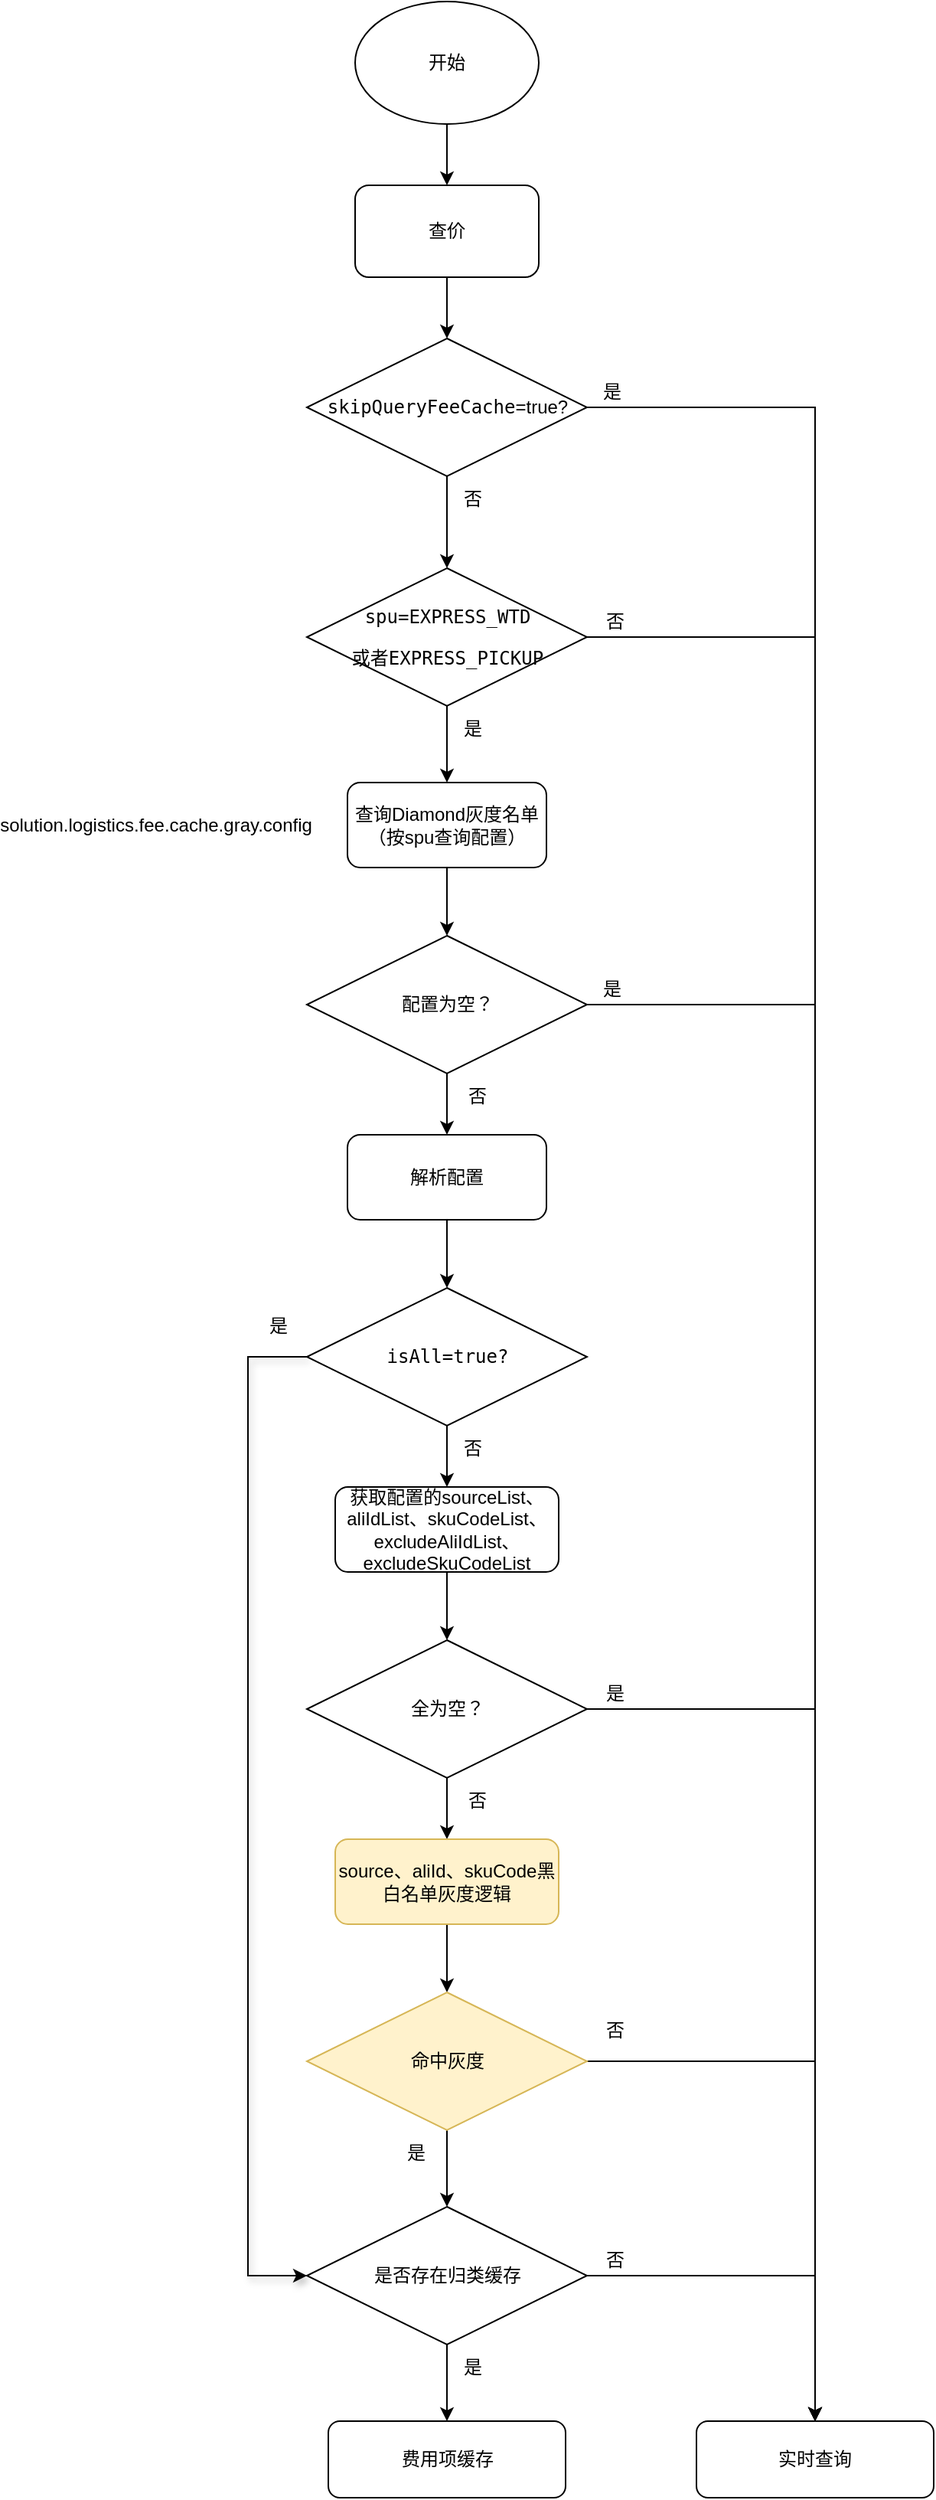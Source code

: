 <mxfile version="27.0.6">
  <diagram name="第 1 页" id="TPPGtjHfXh9HnJe1UCOh">
    <mxGraphModel dx="1298" dy="706" grid="1" gridSize="10" guides="1" tooltips="1" connect="1" arrows="1" fold="1" page="1" pageScale="1" pageWidth="827" pageHeight="1169" math="0" shadow="0">
      <root>
        <mxCell id="0" />
        <mxCell id="1" parent="0" />
        <mxCell id="j3raBT1PZoLHUKZPOAPg-1" style="edgeStyle=orthogonalEdgeStyle;rounded=0;orthogonalLoop=1;jettySize=auto;html=1;exitX=0.5;exitY=1;exitDx=0;exitDy=0;entryX=0.5;entryY=0;entryDx=0;entryDy=0;" edge="1" parent="1" source="cltNmSNRFCDmhToncjLq-1" target="cltNmSNRFCDmhToncjLq-2">
          <mxGeometry relative="1" as="geometry" />
        </mxCell>
        <mxCell id="cltNmSNRFCDmhToncjLq-1" value="开始" style="ellipse;whiteSpace=wrap;html=1;fillColor=none;" parent="1" vertex="1">
          <mxGeometry x="280" y="60" width="120" height="80" as="geometry" />
        </mxCell>
        <mxCell id="j3raBT1PZoLHUKZPOAPg-2" style="edgeStyle=orthogonalEdgeStyle;rounded=0;orthogonalLoop=1;jettySize=auto;html=1;exitX=0.5;exitY=1;exitDx=0;exitDy=0;entryX=0.5;entryY=0;entryDx=0;entryDy=0;" edge="1" parent="1" source="cltNmSNRFCDmhToncjLq-2" target="cltNmSNRFCDmhToncjLq-3">
          <mxGeometry relative="1" as="geometry" />
        </mxCell>
        <mxCell id="cltNmSNRFCDmhToncjLq-2" value="查价" style="rounded=1;whiteSpace=wrap;html=1;fillColor=none;" parent="1" vertex="1">
          <mxGeometry x="280" y="180" width="120" height="60" as="geometry" />
        </mxCell>
        <mxCell id="cltNmSNRFCDmhToncjLq-5" style="edgeStyle=orthogonalEdgeStyle;rounded=0;orthogonalLoop=1;jettySize=auto;html=1;exitX=1;exitY=0.5;exitDx=0;exitDy=0;entryX=0.5;entryY=0;entryDx=0;entryDy=0;" parent="1" source="cltNmSNRFCDmhToncjLq-3" target="j3raBT1PZoLHUKZPOAPg-5" edge="1">
          <mxGeometry relative="1" as="geometry">
            <mxPoint x="580" y="470" as="targetPoint" />
          </mxGeometry>
        </mxCell>
        <mxCell id="cltNmSNRFCDmhToncjLq-8" style="edgeStyle=orthogonalEdgeStyle;rounded=0;orthogonalLoop=1;jettySize=auto;html=1;exitX=0.5;exitY=1;exitDx=0;exitDy=0;entryX=0.5;entryY=0;entryDx=0;entryDy=0;" parent="1" source="cltNmSNRFCDmhToncjLq-3" target="cltNmSNRFCDmhToncjLq-7" edge="1">
          <mxGeometry relative="1" as="geometry" />
        </mxCell>
        <mxCell id="cltNmSNRFCDmhToncjLq-3" value="&lt;pre&gt;skipQueryFeeCache&lt;font face=&quot;Helvetica&quot;&gt;&lt;span style=&quot;white-space: normal;&quot;&gt;=true?&lt;/span&gt;&lt;/font&gt;&lt;/pre&gt;" style="rhombus;whiteSpace=wrap;html=1;fillColor=none;" parent="1" vertex="1">
          <mxGeometry x="248.5" y="280" width="183" height="90" as="geometry" />
        </mxCell>
        <mxCell id="cltNmSNRFCDmhToncjLq-6" value="是" style="text;html=1;align=center;verticalAlign=middle;whiteSpace=wrap;rounded=0;" parent="1" vertex="1">
          <mxGeometry x="417.5" y="300" width="60" height="30" as="geometry" />
        </mxCell>
        <mxCell id="cltNmSNRFCDmhToncjLq-15" style="edgeStyle=orthogonalEdgeStyle;rounded=0;orthogonalLoop=1;jettySize=auto;html=1;exitX=0.5;exitY=1;exitDx=0;exitDy=0;entryX=0.5;entryY=0;entryDx=0;entryDy=0;" parent="1" source="cltNmSNRFCDmhToncjLq-7" target="cltNmSNRFCDmhToncjLq-13" edge="1">
          <mxGeometry relative="1" as="geometry" />
        </mxCell>
        <mxCell id="j3raBT1PZoLHUKZPOAPg-6" style="edgeStyle=orthogonalEdgeStyle;rounded=0;orthogonalLoop=1;jettySize=auto;html=1;exitX=1;exitY=0.5;exitDx=0;exitDy=0;entryX=0.5;entryY=0;entryDx=0;entryDy=0;" edge="1" parent="1" source="cltNmSNRFCDmhToncjLq-7" target="j3raBT1PZoLHUKZPOAPg-5">
          <mxGeometry relative="1" as="geometry" />
        </mxCell>
        <mxCell id="cltNmSNRFCDmhToncjLq-7" value="&lt;pre&gt;spu=EXPRESS_WTD&lt;/pre&gt;&lt;pre&gt;或者EXPRESS_PICKUP&lt;/pre&gt;" style="rhombus;whiteSpace=wrap;html=1;fillColor=none;" parent="1" vertex="1">
          <mxGeometry x="248.5" y="430" width="183" height="90" as="geometry" />
        </mxCell>
        <mxCell id="cltNmSNRFCDmhToncjLq-9" value="否" style="text;html=1;align=center;verticalAlign=middle;whiteSpace=wrap;rounded=0;" parent="1" vertex="1">
          <mxGeometry x="327" y="370" width="60" height="30" as="geometry" />
        </mxCell>
        <mxCell id="cltNmSNRFCDmhToncjLq-12" value="否" style="text;html=1;align=center;verticalAlign=middle;whiteSpace=wrap;rounded=0;" parent="1" vertex="1">
          <mxGeometry x="420" y="450" width="60" height="30" as="geometry" />
        </mxCell>
        <mxCell id="cltNmSNRFCDmhToncjLq-19" style="edgeStyle=orthogonalEdgeStyle;rounded=0;orthogonalLoop=1;jettySize=auto;html=1;exitX=0.5;exitY=1;exitDx=0;exitDy=0;entryX=0.5;entryY=0;entryDx=0;entryDy=0;" parent="1" source="cltNmSNRFCDmhToncjLq-13" target="cltNmSNRFCDmhToncjLq-17" edge="1">
          <mxGeometry relative="1" as="geometry" />
        </mxCell>
        <mxCell id="cltNmSNRFCDmhToncjLq-13" value="查询Diamond灰度名单（按spu查询配置）" style="rounded=1;whiteSpace=wrap;html=1;fillColor=none;" parent="1" vertex="1">
          <mxGeometry x="275" y="570" width="130" height="55.5" as="geometry" />
        </mxCell>
        <mxCell id="cltNmSNRFCDmhToncjLq-14" value="solution.logistics.fee.cache.gray.config" style="text;html=1;align=center;verticalAlign=middle;whiteSpace=wrap;rounded=0;" parent="1" vertex="1">
          <mxGeometry x="120" y="582.75" width="60" height="30" as="geometry" />
        </mxCell>
        <mxCell id="cltNmSNRFCDmhToncjLq-21" style="edgeStyle=orthogonalEdgeStyle;rounded=0;orthogonalLoop=1;jettySize=auto;html=1;exitX=0.5;exitY=1;exitDx=0;exitDy=0;entryX=0.5;entryY=0;entryDx=0;entryDy=0;" parent="1" source="cltNmSNRFCDmhToncjLq-17" target="cltNmSNRFCDmhToncjLq-20" edge="1">
          <mxGeometry relative="1" as="geometry" />
        </mxCell>
        <mxCell id="j3raBT1PZoLHUKZPOAPg-7" style="edgeStyle=orthogonalEdgeStyle;rounded=0;orthogonalLoop=1;jettySize=auto;html=1;exitX=1;exitY=0.5;exitDx=0;exitDy=0;entryX=0.5;entryY=0;entryDx=0;entryDy=0;" edge="1" parent="1" source="cltNmSNRFCDmhToncjLq-17" target="j3raBT1PZoLHUKZPOAPg-5">
          <mxGeometry relative="1" as="geometry" />
        </mxCell>
        <mxCell id="cltNmSNRFCDmhToncjLq-17" value="&lt;pre&gt;配置为空？&lt;/pre&gt;" style="rhombus;whiteSpace=wrap;html=1;fillColor=none;" parent="1" vertex="1">
          <mxGeometry x="248.5" y="670" width="183" height="90" as="geometry" />
        </mxCell>
        <mxCell id="cltNmSNRFCDmhToncjLq-23" style="edgeStyle=orthogonalEdgeStyle;rounded=0;orthogonalLoop=1;jettySize=auto;html=1;exitX=0.5;exitY=1;exitDx=0;exitDy=0;entryX=0.5;entryY=0;entryDx=0;entryDy=0;" parent="1" source="cltNmSNRFCDmhToncjLq-20" target="cltNmSNRFCDmhToncjLq-22" edge="1">
          <mxGeometry relative="1" as="geometry" />
        </mxCell>
        <mxCell id="cltNmSNRFCDmhToncjLq-20" value="解析配置" style="rounded=1;whiteSpace=wrap;html=1;fillColor=none;" parent="1" vertex="1">
          <mxGeometry x="275" y="800" width="130" height="55.5" as="geometry" />
        </mxCell>
        <mxCell id="cltNmSNRFCDmhToncjLq-26" style="edgeStyle=orthogonalEdgeStyle;rounded=0;orthogonalLoop=1;jettySize=auto;html=1;exitX=0;exitY=0.5;exitDx=0;exitDy=0;entryX=0;entryY=0.5;entryDx=0;entryDy=0;shadow=1;" parent="1" source="cltNmSNRFCDmhToncjLq-22" target="a6iSvklIxvKC9HmYW-_m-1" edge="1">
          <mxGeometry relative="1" as="geometry">
            <Array as="points">
              <mxPoint x="210" y="945" />
              <mxPoint x="210" y="1545" />
            </Array>
          </mxGeometry>
        </mxCell>
        <mxCell id="cltNmSNRFCDmhToncjLq-32" style="edgeStyle=orthogonalEdgeStyle;rounded=0;orthogonalLoop=1;jettySize=auto;html=1;exitX=0.5;exitY=1;exitDx=0;exitDy=0;entryX=0.5;entryY=0;entryDx=0;entryDy=0;" parent="1" source="cltNmSNRFCDmhToncjLq-22" target="cltNmSNRFCDmhToncjLq-29" edge="1">
          <mxGeometry relative="1" as="geometry" />
        </mxCell>
        <mxCell id="cltNmSNRFCDmhToncjLq-22" value="&lt;pre&gt;&lt;div style=&quot;&quot;&gt;&lt;pre style=&quot;&quot;&gt;isAll=true?&lt;/pre&gt;&lt;/div&gt;&lt;/pre&gt;" style="rhombus;whiteSpace=wrap;html=1;fillColor=none;" parent="1" vertex="1">
          <mxGeometry x="248.5" y="900" width="183" height="90" as="geometry" />
        </mxCell>
        <mxCell id="cltNmSNRFCDmhToncjLq-24" value="是" style="text;html=1;align=center;verticalAlign=middle;whiteSpace=wrap;rounded=0;" parent="1" vertex="1">
          <mxGeometry x="417.5" y="690" width="60" height="30" as="geometry" />
        </mxCell>
        <mxCell id="cltNmSNRFCDmhToncjLq-25" value="费用项缓存" style="rounded=1;whiteSpace=wrap;html=1;fillColor=default;strokeColor=default;" parent="1" vertex="1">
          <mxGeometry x="262.5" y="1640" width="155" height="50" as="geometry" />
        </mxCell>
        <mxCell id="cltNmSNRFCDmhToncjLq-27" value="是" style="text;html=1;align=center;verticalAlign=middle;whiteSpace=wrap;rounded=0;" parent="1" vertex="1">
          <mxGeometry x="200" y="910" width="60" height="30" as="geometry" />
        </mxCell>
        <mxCell id="cltNmSNRFCDmhToncjLq-33" style="edgeStyle=orthogonalEdgeStyle;rounded=0;orthogonalLoop=1;jettySize=auto;html=1;exitX=0.5;exitY=1;exitDx=0;exitDy=0;entryX=0.5;entryY=0;entryDx=0;entryDy=0;" parent="1" source="cltNmSNRFCDmhToncjLq-29" target="cltNmSNRFCDmhToncjLq-30" edge="1">
          <mxGeometry relative="1" as="geometry" />
        </mxCell>
        <mxCell id="cltNmSNRFCDmhToncjLq-29" value="获取配置的sourceList、aliIdList、skuCodeList、excludeAliIdList、excludeSkuCodeList" style="rounded=1;whiteSpace=wrap;html=1;fillColor=none;" parent="1" vertex="1">
          <mxGeometry x="267" y="1030" width="146" height="55.5" as="geometry" />
        </mxCell>
        <mxCell id="j3raBT1PZoLHUKZPOAPg-3" style="edgeStyle=orthogonalEdgeStyle;rounded=0;orthogonalLoop=1;jettySize=auto;html=1;exitX=0.5;exitY=1;exitDx=0;exitDy=0;entryX=0.5;entryY=0;entryDx=0;entryDy=0;" edge="1" parent="1" source="cltNmSNRFCDmhToncjLq-30" target="cltNmSNRFCDmhToncjLq-35">
          <mxGeometry relative="1" as="geometry" />
        </mxCell>
        <mxCell id="j3raBT1PZoLHUKZPOAPg-9" style="edgeStyle=orthogonalEdgeStyle;rounded=0;orthogonalLoop=1;jettySize=auto;html=1;exitX=1;exitY=0.5;exitDx=0;exitDy=0;entryX=0.5;entryY=0;entryDx=0;entryDy=0;" edge="1" parent="1" source="cltNmSNRFCDmhToncjLq-30" target="j3raBT1PZoLHUKZPOAPg-5">
          <mxGeometry relative="1" as="geometry" />
        </mxCell>
        <mxCell id="cltNmSNRFCDmhToncjLq-30" value="&lt;pre&gt;&lt;div style=&quot;&quot;&gt;&lt;pre style=&quot;&quot;&gt;全为空？&lt;/pre&gt;&lt;/div&gt;&lt;/pre&gt;" style="rhombus;whiteSpace=wrap;html=1;fillColor=none;" parent="1" vertex="1">
          <mxGeometry x="248.5" y="1130" width="183" height="90" as="geometry" />
        </mxCell>
        <mxCell id="cltNmSNRFCDmhToncjLq-34" value="是" style="text;html=1;align=center;verticalAlign=middle;whiteSpace=wrap;rounded=0;" parent="1" vertex="1">
          <mxGeometry x="420" y="1150" width="60" height="30" as="geometry" />
        </mxCell>
        <mxCell id="a6iSvklIxvKC9HmYW-_m-3" style="edgeStyle=orthogonalEdgeStyle;rounded=0;orthogonalLoop=1;jettySize=auto;html=1;exitX=0.5;exitY=1;exitDx=0;exitDy=0;entryX=0.5;entryY=0;entryDx=0;entryDy=0;" parent="1" source="cltNmSNRFCDmhToncjLq-35" target="a6iSvklIxvKC9HmYW-_m-2" edge="1">
          <mxGeometry relative="1" as="geometry" />
        </mxCell>
        <mxCell id="cltNmSNRFCDmhToncjLq-35" value="source、aliId、skuCode黑白名单灰度逻辑" style="rounded=1;whiteSpace=wrap;html=1;fillColor=#fff2cc;strokeColor=#d6b656;" parent="1" vertex="1">
          <mxGeometry x="267" y="1260" width="146" height="55.5" as="geometry" />
        </mxCell>
        <mxCell id="cltNmSNRFCDmhToncjLq-43" style="edgeStyle=orthogonalEdgeStyle;rounded=0;orthogonalLoop=1;jettySize=auto;html=1;exitX=0.5;exitY=1;exitDx=0;exitDy=0;entryX=0.5;entryY=0;entryDx=0;entryDy=0;" parent="1" edge="1">
          <mxGeometry relative="1" as="geometry">
            <mxPoint x="351.5" y="1460" as="sourcePoint" />
            <mxPoint x="351.5" y="1460" as="targetPoint" />
          </mxGeometry>
        </mxCell>
        <mxCell id="cltNmSNRFCDmhToncjLq-38" value="是" style="text;html=1;align=center;verticalAlign=middle;whiteSpace=wrap;rounded=0;" parent="1" vertex="1">
          <mxGeometry x="290" y="1450" width="60" height="30" as="geometry" />
        </mxCell>
        <mxCell id="cltNmSNRFCDmhToncjLq-42" value="否" style="text;html=1;align=center;verticalAlign=middle;whiteSpace=wrap;rounded=0;" parent="1" vertex="1">
          <mxGeometry x="420" y="1370" width="60" height="30" as="geometry" />
        </mxCell>
        <mxCell id="a6iSvklIxvKC9HmYW-_m-5" style="edgeStyle=orthogonalEdgeStyle;rounded=0;orthogonalLoop=1;jettySize=auto;html=1;exitX=0.5;exitY=1;exitDx=0;exitDy=0;entryX=0.5;entryY=0;entryDx=0;entryDy=0;" parent="1" source="a6iSvklIxvKC9HmYW-_m-1" target="cltNmSNRFCDmhToncjLq-25" edge="1">
          <mxGeometry relative="1" as="geometry" />
        </mxCell>
        <mxCell id="j3raBT1PZoLHUKZPOAPg-15" style="edgeStyle=orthogonalEdgeStyle;rounded=0;orthogonalLoop=1;jettySize=auto;html=1;exitX=1;exitY=0.5;exitDx=0;exitDy=0;entryX=0.5;entryY=0;entryDx=0;entryDy=0;" edge="1" parent="1" source="a6iSvklIxvKC9HmYW-_m-1" target="j3raBT1PZoLHUKZPOAPg-5">
          <mxGeometry relative="1" as="geometry" />
        </mxCell>
        <mxCell id="a6iSvklIxvKC9HmYW-_m-1" value="&lt;pre&gt;&lt;div style=&quot;&quot;&gt;&lt;pre style=&quot;&quot;&gt;是否存在归类缓存&lt;/pre&gt;&lt;/div&gt;&lt;/pre&gt;" style="rhombus;whiteSpace=wrap;html=1;fillColor=none;" parent="1" vertex="1">
          <mxGeometry x="248.5" y="1500" width="183" height="90" as="geometry" />
        </mxCell>
        <mxCell id="a6iSvklIxvKC9HmYW-_m-4" style="edgeStyle=orthogonalEdgeStyle;rounded=0;orthogonalLoop=1;jettySize=auto;html=1;exitX=0.5;exitY=1;exitDx=0;exitDy=0;entryX=0.5;entryY=0;entryDx=0;entryDy=0;" parent="1" source="a6iSvklIxvKC9HmYW-_m-2" target="a6iSvklIxvKC9HmYW-_m-1" edge="1">
          <mxGeometry relative="1" as="geometry" />
        </mxCell>
        <mxCell id="j3raBT1PZoLHUKZPOAPg-11" style="edgeStyle=orthogonalEdgeStyle;rounded=0;orthogonalLoop=1;jettySize=auto;html=1;exitX=1;exitY=0.5;exitDx=0;exitDy=0;entryX=0.5;entryY=0;entryDx=0;entryDy=0;" edge="1" parent="1" source="a6iSvklIxvKC9HmYW-_m-2" target="j3raBT1PZoLHUKZPOAPg-5">
          <mxGeometry relative="1" as="geometry" />
        </mxCell>
        <mxCell id="a6iSvklIxvKC9HmYW-_m-2" value="&lt;pre&gt;&lt;div style=&quot;&quot;&gt;&lt;pre style=&quot;&quot;&gt;命中灰度&lt;/pre&gt;&lt;/div&gt;&lt;/pre&gt;" style="rhombus;whiteSpace=wrap;html=1;fillColor=#fff2cc;strokeColor=#d6b656;" parent="1" vertex="1">
          <mxGeometry x="248.5" y="1360" width="183" height="90" as="geometry" />
        </mxCell>
        <mxCell id="a6iSvklIxvKC9HmYW-_m-6" value="是" style="text;html=1;align=center;verticalAlign=middle;whiteSpace=wrap;rounded=0;" parent="1" vertex="1">
          <mxGeometry x="327" y="1590" width="60" height="30" as="geometry" />
        </mxCell>
        <mxCell id="j3raBT1PZoLHUKZPOAPg-5" value="实时查询" style="rounded=1;whiteSpace=wrap;html=1;fillColor=default;strokeColor=default;" vertex="1" parent="1">
          <mxGeometry x="503" y="1640" width="155" height="50" as="geometry" />
        </mxCell>
        <mxCell id="j3raBT1PZoLHUKZPOAPg-8" value="否" style="text;html=1;align=center;verticalAlign=middle;whiteSpace=wrap;rounded=0;" vertex="1" parent="1">
          <mxGeometry x="327" y="990" width="60" height="30" as="geometry" />
        </mxCell>
        <mxCell id="j3raBT1PZoLHUKZPOAPg-10" value="否" style="text;html=1;align=center;verticalAlign=middle;whiteSpace=wrap;rounded=0;" vertex="1" parent="1">
          <mxGeometry x="330" y="1220" width="60" height="30" as="geometry" />
        </mxCell>
        <mxCell id="j3raBT1PZoLHUKZPOAPg-12" value="否" style="text;html=1;align=center;verticalAlign=middle;whiteSpace=wrap;rounded=0;" vertex="1" parent="1">
          <mxGeometry x="330" y="760" width="60" height="30" as="geometry" />
        </mxCell>
        <mxCell id="j3raBT1PZoLHUKZPOAPg-13" value="是" style="text;html=1;align=center;verticalAlign=middle;whiteSpace=wrap;rounded=0;" vertex="1" parent="1">
          <mxGeometry x="327" y="520" width="60" height="30" as="geometry" />
        </mxCell>
        <mxCell id="j3raBT1PZoLHUKZPOAPg-16" value="否" style="text;html=1;align=center;verticalAlign=middle;whiteSpace=wrap;rounded=0;" vertex="1" parent="1">
          <mxGeometry x="420" y="1520" width="60" height="30" as="geometry" />
        </mxCell>
      </root>
    </mxGraphModel>
  </diagram>
</mxfile>
